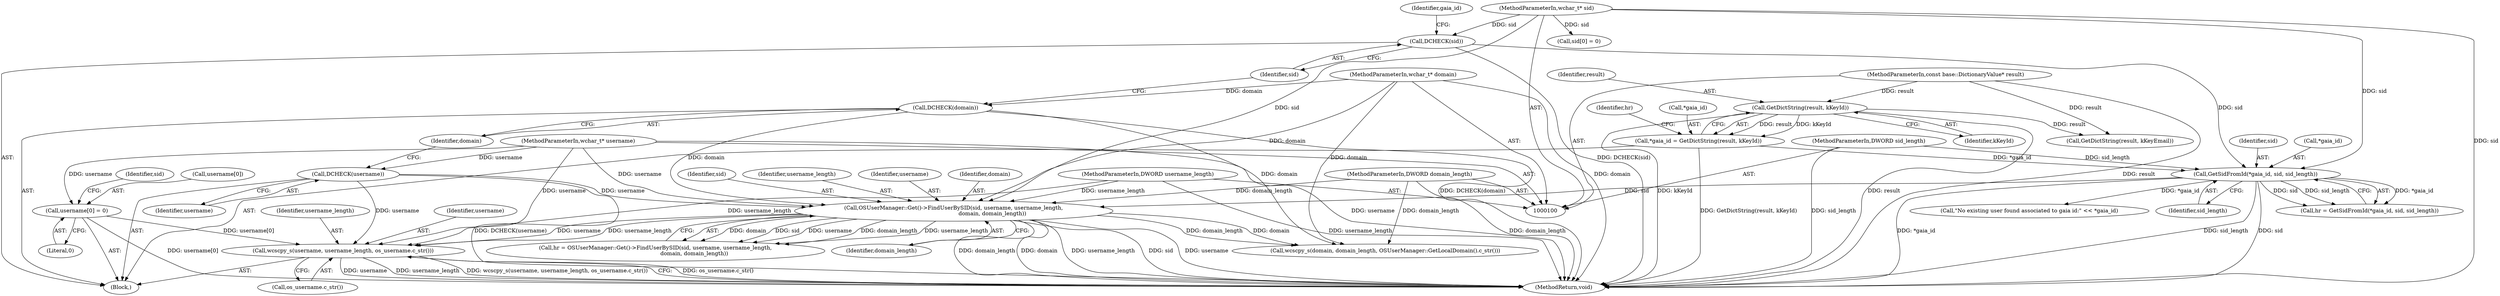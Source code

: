 digraph "1_Chrome_2440e872debd68ae7c2a8bf9ddb34df2cce378cd@API" {
"1000230" [label="(Call,wcscpy_s(username, username_length, os_username.c_str()))"];
"1000159" [label="(Call,username[0] = 0)"];
"1000103" [label="(MethodParameterIn,wchar_t* username)"];
"1000138" [label="(Call,OSUserManager::Get()->FindUserBySID(sid, username, username_length,\n                                             domain, domain_length))"];
"1000127" [label="(Call,GetSidFromId(*gaia_id, sid, sid_length))"];
"1000118" [label="(Call,*gaia_id = GetDictString(result, kKeyId))"];
"1000121" [label="(Call,GetDictString(result, kKeyId))"];
"1000101" [label="(MethodParameterIn,const base::DictionaryValue* result)"];
"1000116" [label="(Call,DCHECK(sid))"];
"1000107" [label="(MethodParameterIn,wchar_t* sid)"];
"1000108" [label="(MethodParameterIn,DWORD sid_length)"];
"1000112" [label="(Call,DCHECK(username))"];
"1000104" [label="(MethodParameterIn,DWORD username_length)"];
"1000114" [label="(Call,DCHECK(domain))"];
"1000105" [label="(MethodParameterIn,wchar_t* domain)"];
"1000106" [label="(MethodParameterIn,DWORD domain_length)"];
"1000139" [label="(Identifier,sid)"];
"1000166" [label="(Identifier,sid)"];
"1000126" [label="(Identifier,hr)"];
"1000128" [label="(Call,*gaia_id)"];
"1000122" [label="(Identifier,result)"];
"1000151" [label="(Call,\"No existing user found associated to gaia id:\" << *gaia_id)"];
"1000232" [label="(Identifier,username_length)"];
"1000143" [label="(Identifier,domain_length)"];
"1000130" [label="(Identifier,sid)"];
"1000155" [label="(Call,wcscpy_s(domain, domain_length, OSUserManager::GetLocalDomain().c_str()))"];
"1000104" [label="(MethodParameterIn,DWORD username_length)"];
"1000117" [label="(Identifier,sid)"];
"1000109" [label="(Block,)"];
"1000141" [label="(Identifier,username_length)"];
"1000140" [label="(Identifier,username)"];
"1000113" [label="(Identifier,username)"];
"1000120" [label="(Identifier,gaia_id)"];
"1000142" [label="(Identifier,domain)"];
"1000164" [label="(Call,sid[0] = 0)"];
"1000119" [label="(Call,*gaia_id)"];
"1000118" [label="(Call,*gaia_id = GetDictString(result, kKeyId))"];
"1000136" [label="(Call,hr = OSUserManager::Get()->FindUserBySID(sid, username, username_length,\n                                             domain, domain_length))"];
"1000138" [label="(Call,OSUserManager::Get()->FindUserBySID(sid, username, username_length,\n                                             domain, domain_length))"];
"1000160" [label="(Call,username[0])"];
"1000108" [label="(MethodParameterIn,DWORD sid_length)"];
"1000101" [label="(MethodParameterIn,const base::DictionaryValue* result)"];
"1000230" [label="(Call,wcscpy_s(username, username_length, os_username.c_str()))"];
"1000131" [label="(Identifier,sid_length)"];
"1000107" [label="(MethodParameterIn,wchar_t* sid)"];
"1000159" [label="(Call,username[0] = 0)"];
"1000125" [label="(Call,hr = GetSidFromId(*gaia_id, sid, sid_length))"];
"1000127" [label="(Call,GetSidFromId(*gaia_id, sid, sid_length))"];
"1000112" [label="(Call,DCHECK(username))"];
"1000103" [label="(MethodParameterIn,wchar_t* username)"];
"1000163" [label="(Literal,0)"];
"1000106" [label="(MethodParameterIn,DWORD domain_length)"];
"1000233" [label="(Call,os_username.c_str())"];
"1000116" [label="(Call,DCHECK(sid))"];
"1000115" [label="(Identifier,domain)"];
"1000114" [label="(Call,DCHECK(domain))"];
"1000231" [label="(Identifier,username)"];
"1000234" [label="(MethodReturn,void)"];
"1000105" [label="(MethodParameterIn,wchar_t* domain)"];
"1000172" [label="(Call,GetDictString(result, kKeyEmail))"];
"1000121" [label="(Call,GetDictString(result, kKeyId))"];
"1000123" [label="(Identifier,kKeyId)"];
"1000230" -> "1000109"  [label="AST: "];
"1000230" -> "1000233"  [label="CFG: "];
"1000231" -> "1000230"  [label="AST: "];
"1000232" -> "1000230"  [label="AST: "];
"1000233" -> "1000230"  [label="AST: "];
"1000234" -> "1000230"  [label="CFG: "];
"1000230" -> "1000234"  [label="DDG: os_username.c_str()"];
"1000230" -> "1000234"  [label="DDG: username"];
"1000230" -> "1000234"  [label="DDG: username_length"];
"1000230" -> "1000234"  [label="DDG: wcscpy_s(username, username_length, os_username.c_str())"];
"1000159" -> "1000230"  [label="DDG: username[0]"];
"1000138" -> "1000230"  [label="DDG: username"];
"1000138" -> "1000230"  [label="DDG: username_length"];
"1000112" -> "1000230"  [label="DDG: username"];
"1000103" -> "1000230"  [label="DDG: username"];
"1000104" -> "1000230"  [label="DDG: username_length"];
"1000159" -> "1000109"  [label="AST: "];
"1000159" -> "1000163"  [label="CFG: "];
"1000160" -> "1000159"  [label="AST: "];
"1000163" -> "1000159"  [label="AST: "];
"1000166" -> "1000159"  [label="CFG: "];
"1000159" -> "1000234"  [label="DDG: username[0]"];
"1000103" -> "1000159"  [label="DDG: username"];
"1000103" -> "1000100"  [label="AST: "];
"1000103" -> "1000234"  [label="DDG: username"];
"1000103" -> "1000112"  [label="DDG: username"];
"1000103" -> "1000138"  [label="DDG: username"];
"1000138" -> "1000136"  [label="AST: "];
"1000138" -> "1000143"  [label="CFG: "];
"1000139" -> "1000138"  [label="AST: "];
"1000140" -> "1000138"  [label="AST: "];
"1000141" -> "1000138"  [label="AST: "];
"1000142" -> "1000138"  [label="AST: "];
"1000143" -> "1000138"  [label="AST: "];
"1000136" -> "1000138"  [label="CFG: "];
"1000138" -> "1000234"  [label="DDG: domain"];
"1000138" -> "1000234"  [label="DDG: username_length"];
"1000138" -> "1000234"  [label="DDG: sid"];
"1000138" -> "1000234"  [label="DDG: username"];
"1000138" -> "1000234"  [label="DDG: domain_length"];
"1000138" -> "1000136"  [label="DDG: domain"];
"1000138" -> "1000136"  [label="DDG: sid"];
"1000138" -> "1000136"  [label="DDG: username"];
"1000138" -> "1000136"  [label="DDG: domain_length"];
"1000138" -> "1000136"  [label="DDG: username_length"];
"1000127" -> "1000138"  [label="DDG: sid"];
"1000107" -> "1000138"  [label="DDG: sid"];
"1000112" -> "1000138"  [label="DDG: username"];
"1000104" -> "1000138"  [label="DDG: username_length"];
"1000114" -> "1000138"  [label="DDG: domain"];
"1000105" -> "1000138"  [label="DDG: domain"];
"1000106" -> "1000138"  [label="DDG: domain_length"];
"1000138" -> "1000155"  [label="DDG: domain"];
"1000138" -> "1000155"  [label="DDG: domain_length"];
"1000127" -> "1000125"  [label="AST: "];
"1000127" -> "1000131"  [label="CFG: "];
"1000128" -> "1000127"  [label="AST: "];
"1000130" -> "1000127"  [label="AST: "];
"1000131" -> "1000127"  [label="AST: "];
"1000125" -> "1000127"  [label="CFG: "];
"1000127" -> "1000234"  [label="DDG: sid"];
"1000127" -> "1000234"  [label="DDG: *gaia_id"];
"1000127" -> "1000234"  [label="DDG: sid_length"];
"1000127" -> "1000125"  [label="DDG: *gaia_id"];
"1000127" -> "1000125"  [label="DDG: sid"];
"1000127" -> "1000125"  [label="DDG: sid_length"];
"1000118" -> "1000127"  [label="DDG: *gaia_id"];
"1000116" -> "1000127"  [label="DDG: sid"];
"1000107" -> "1000127"  [label="DDG: sid"];
"1000108" -> "1000127"  [label="DDG: sid_length"];
"1000127" -> "1000151"  [label="DDG: *gaia_id"];
"1000118" -> "1000109"  [label="AST: "];
"1000118" -> "1000121"  [label="CFG: "];
"1000119" -> "1000118"  [label="AST: "];
"1000121" -> "1000118"  [label="AST: "];
"1000126" -> "1000118"  [label="CFG: "];
"1000118" -> "1000234"  [label="DDG: GetDictString(result, kKeyId)"];
"1000121" -> "1000118"  [label="DDG: result"];
"1000121" -> "1000118"  [label="DDG: kKeyId"];
"1000121" -> "1000123"  [label="CFG: "];
"1000122" -> "1000121"  [label="AST: "];
"1000123" -> "1000121"  [label="AST: "];
"1000121" -> "1000234"  [label="DDG: kKeyId"];
"1000121" -> "1000234"  [label="DDG: result"];
"1000101" -> "1000121"  [label="DDG: result"];
"1000121" -> "1000172"  [label="DDG: result"];
"1000101" -> "1000100"  [label="AST: "];
"1000101" -> "1000234"  [label="DDG: result"];
"1000101" -> "1000172"  [label="DDG: result"];
"1000116" -> "1000109"  [label="AST: "];
"1000116" -> "1000117"  [label="CFG: "];
"1000117" -> "1000116"  [label="AST: "];
"1000120" -> "1000116"  [label="CFG: "];
"1000116" -> "1000234"  [label="DDG: DCHECK(sid)"];
"1000107" -> "1000116"  [label="DDG: sid"];
"1000107" -> "1000100"  [label="AST: "];
"1000107" -> "1000234"  [label="DDG: sid"];
"1000107" -> "1000164"  [label="DDG: sid"];
"1000108" -> "1000100"  [label="AST: "];
"1000108" -> "1000234"  [label="DDG: sid_length"];
"1000112" -> "1000109"  [label="AST: "];
"1000112" -> "1000113"  [label="CFG: "];
"1000113" -> "1000112"  [label="AST: "];
"1000115" -> "1000112"  [label="CFG: "];
"1000112" -> "1000234"  [label="DDG: DCHECK(username)"];
"1000104" -> "1000100"  [label="AST: "];
"1000104" -> "1000234"  [label="DDG: username_length"];
"1000114" -> "1000109"  [label="AST: "];
"1000114" -> "1000115"  [label="CFG: "];
"1000115" -> "1000114"  [label="AST: "];
"1000117" -> "1000114"  [label="CFG: "];
"1000114" -> "1000234"  [label="DDG: DCHECK(domain)"];
"1000105" -> "1000114"  [label="DDG: domain"];
"1000114" -> "1000155"  [label="DDG: domain"];
"1000105" -> "1000100"  [label="AST: "];
"1000105" -> "1000234"  [label="DDG: domain"];
"1000105" -> "1000155"  [label="DDG: domain"];
"1000106" -> "1000100"  [label="AST: "];
"1000106" -> "1000234"  [label="DDG: domain_length"];
"1000106" -> "1000155"  [label="DDG: domain_length"];
}
